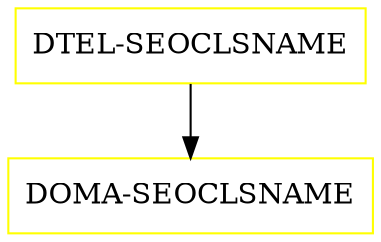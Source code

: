 digraph G {
  "DTEL-SEOCLSNAME" [shape=box,color=yellow];
  "DOMA-SEOCLSNAME" [shape=box,color=yellow,URL="./DOMA_SEOCLSNAME.html"];
  "DTEL-SEOCLSNAME" -> "DOMA-SEOCLSNAME";
}
